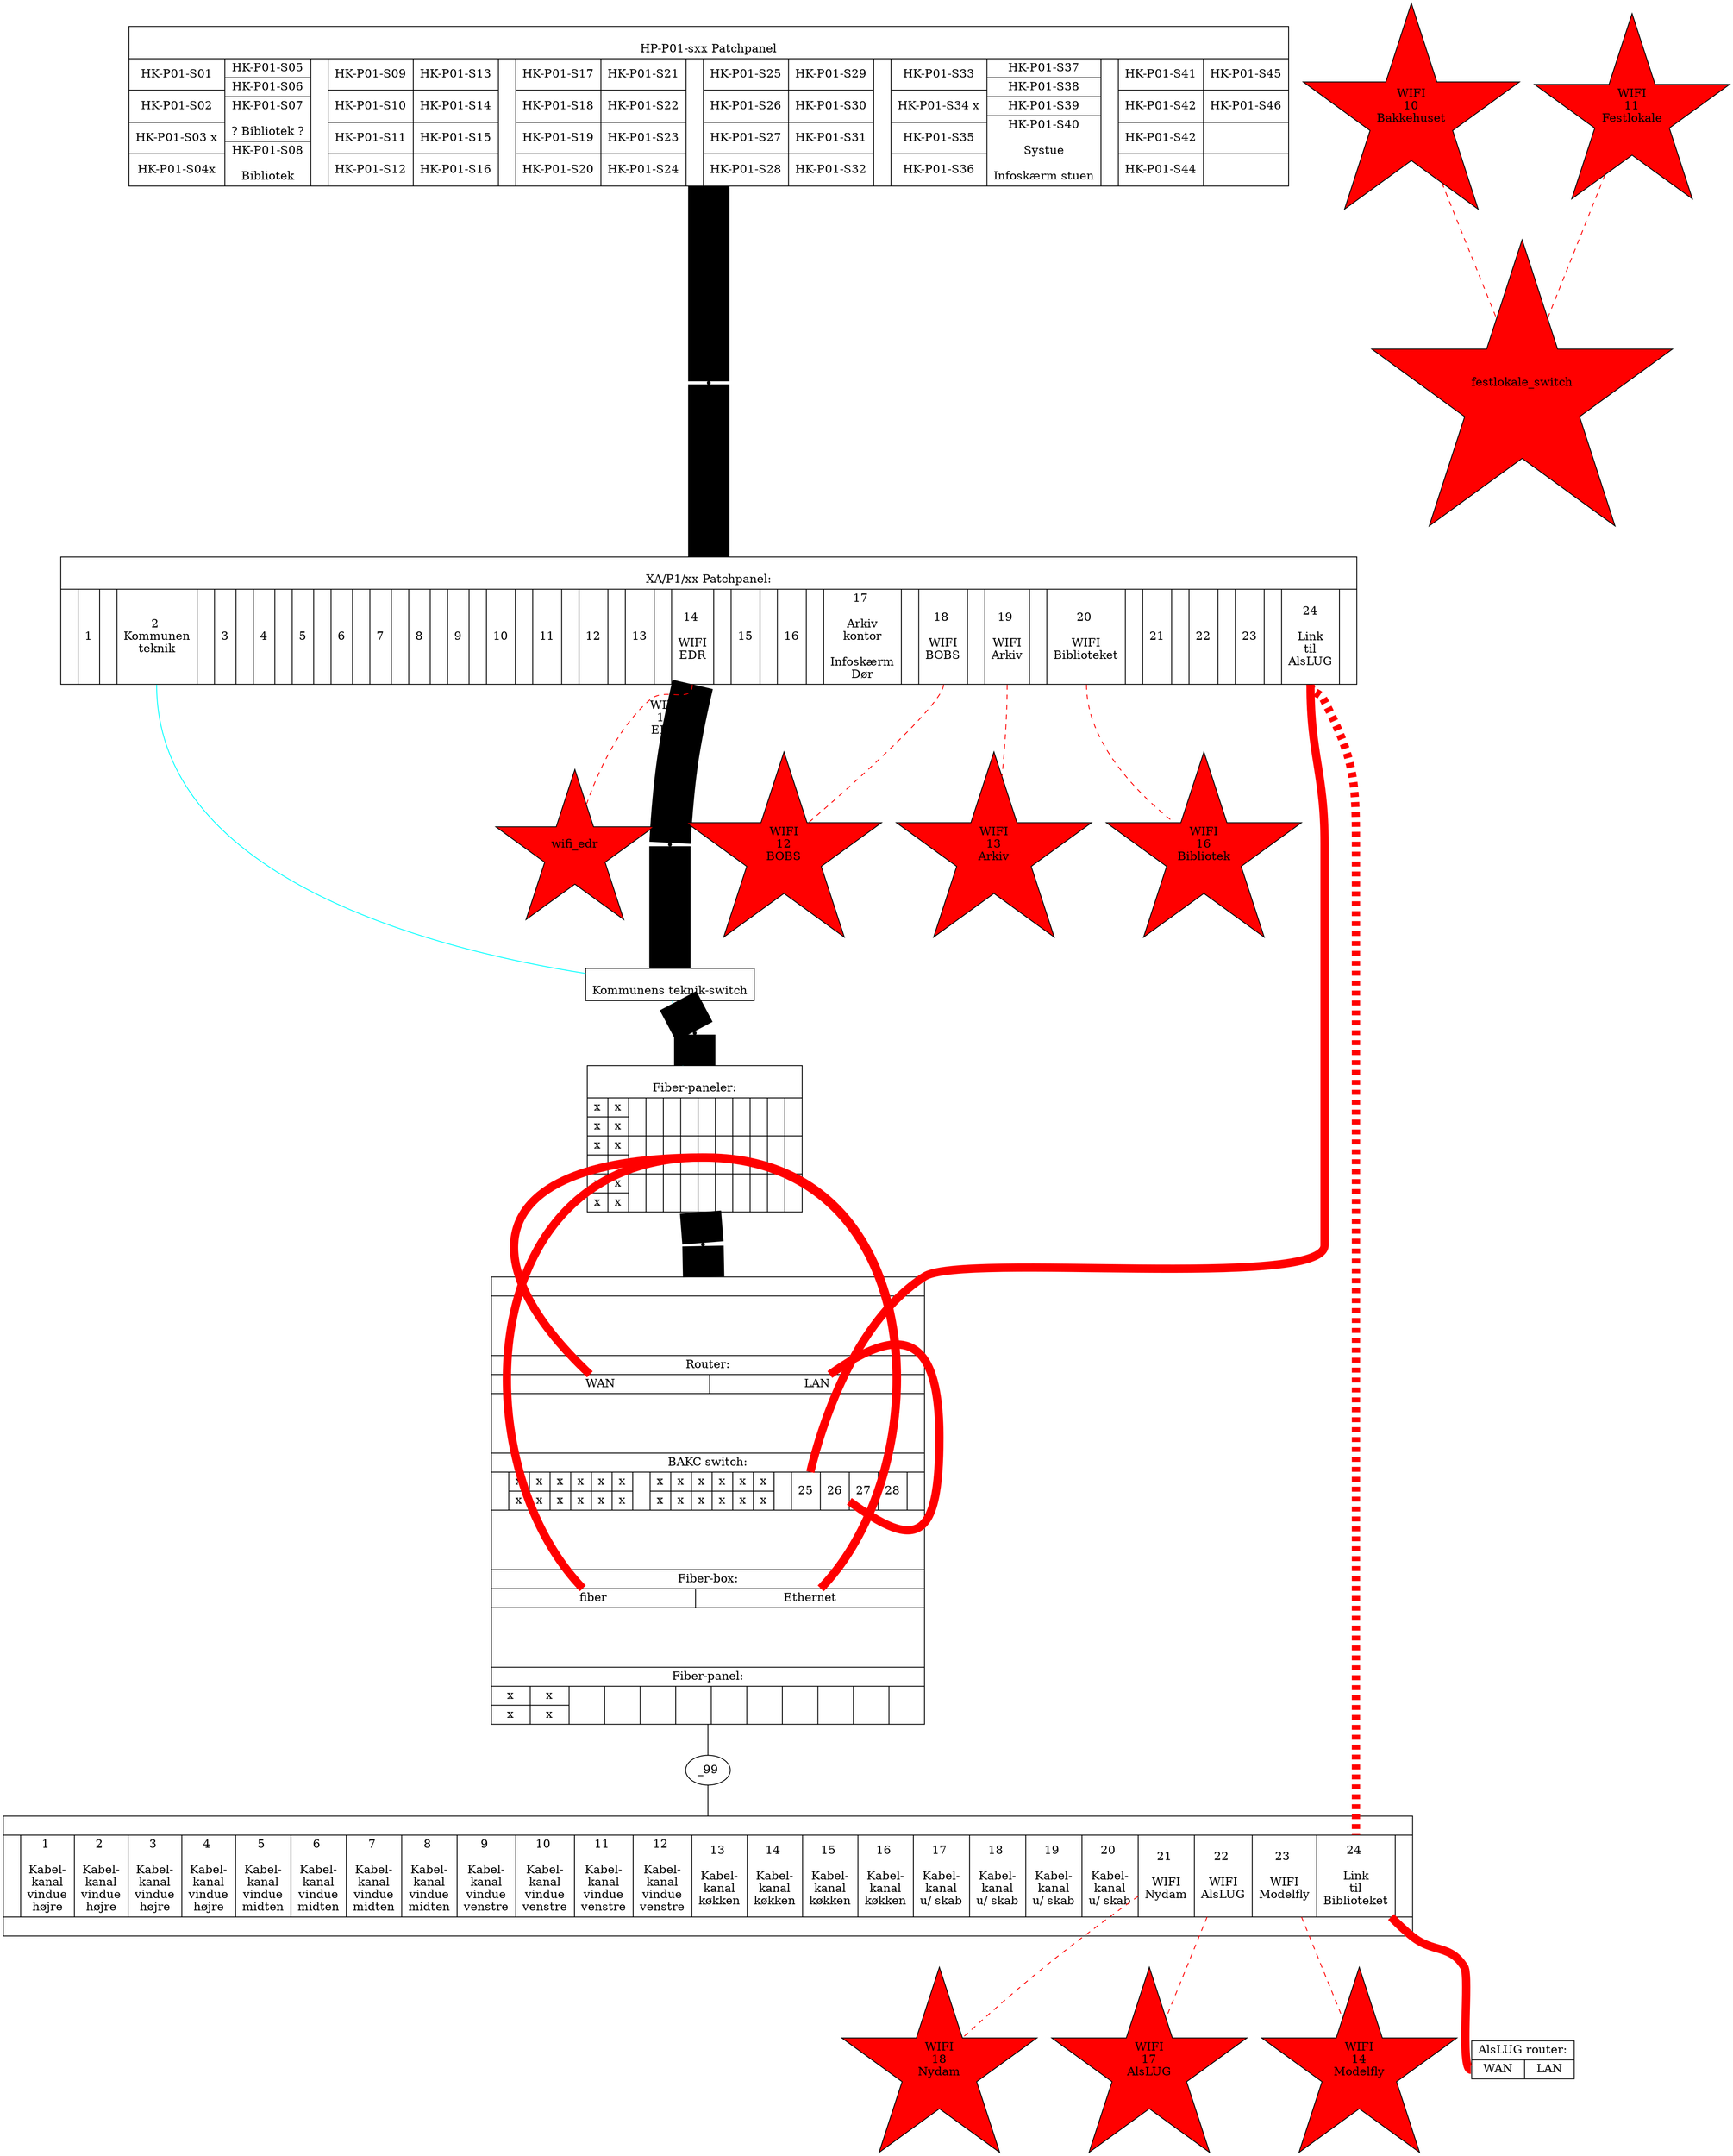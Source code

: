 digraph xxx {
  edge [ dir=none ];
//  subgraph cluster_bi_skab
{
//  	label = "Skab ved biblioteket";
	
	hk_p01 [ shape=record label="{\nHP-P01-sxx Patchpanel|
  					{
						{
							<01> HK-P01-S01|
							<02> HK-P01-S02|
							<03> HK-P01-S03 x|
							<04> HK-P01-S04x
						}|{
							<05> HK-P01-S05|
							<06> HK-P01-S06|
							<07> HK-P01-S07\n\n? Bibliotek ?|
							<08> HK-P01-S08\n\nBibliotek
						}
						||
						{
							<09> HK-P01-S09|
							<10> HK-P01-S10|
							<11> HK-P01-S11|
							<12> HK-P01-S12
						}|{
							<13> HK-P01-S13|
							<14> HK-P01-S14|
							<15> HK-P01-S15|
							<16> HK-P01-S16
						}
						||
						{
							<17> HK-P01-S17|
							<18> HK-P01-S18|
							<19> HK-P01-S19|
							<20> HK-P01-S20
						}|{
							<21> HK-P01-S21|
							<22> HK-P01-S22|
							<23> HK-P01-S23|
							<24> HK-P01-S24
						}
						||
						{
							<25> HK-P01-S25|
							<26> HK-P01-S26|
							<27> HK-P01-S27|
							<28> HK-P01-S28
						}|{
							<29> HK-P01-S29|
							<30> HK-P01-S30|
							<31> HK-P01-S31|
							<32> HK-P01-S32
						}
						||
						{
							<33> HK-P01-S33|
							<34> HK-P01-S34 x|
							<35> HK-P01-S35|
							<36> HK-P01-S36
						}|{
							<37> HK-P01-S37|
							<38> HK-P01-S38|
							<39> HK-P01-S39|
							<40> HK-P01-S40\n\nSystue\n\nInfoskærm stuen
						}
						||
						{
							<41> HK-P01-S41|
							<42> HK-P01-S42|
							<43> HK-P01-S42|
							<44> HK-P01-S44
						}|{
							<45> HK-P01-S45|
							<46> HK-P01-S46|
							|
						}
					}
				}" ];
    xa_p1 [ shape=record label="{
					\nXA/P1/xx Patchpanel:|
					{|
							<01> 1
						||
							<02> 2 \nKommunen\nteknik
						||
							<03> 3
						||
							<04> 4
						||
							<05> 5
						||
							<06> 6
						||
							<07> 7
						||
							<08> 8
						||
							<09> 9
						||
							<10> 10
						||
							<11> 11
						||
							<12> 12
						||
							<13> 13
						||
							<14> 14 \n\nWIFI\nEDR
						||
							<15> 15
						||
							<16> 16
						||
							<15> 17 \n\nArkiv\nkontor\n\nInfoskærm\nDør
						||
							<18> 18 \n\nWIFI\nBOBS
						||
							<19> 19 \n\nWIFI\nArkiv
						||
							<20> 20 \n\nWIFI\nBiblioteket
						||
							<21> 21
						||
							<22> 22
						||
							<23> 23
						||
							<24> 24\n\nLink\ntil\nAlsLUG
					|}
    				}" ];
    bib_fiberpaneler_1 [ shape=record label="{
					\nFiber-paneler:
					|
					{{x|x}|{x|x}||||||||||}
					|
					{{<kommune_fiber_1>x|<kommune_fiber_1>}|{<festlokale_fiber_1>x|<festlokale_fiber_2> x}||||||||||}
					|
					{{x|x}|{x|x}||||||||||}
    				}" ];
    kommunens_teknikswitch [ shape=record label="{\nKommunens teknik-switch}" ];
    node [ shape=point ];
    hk_p01 -> _1 -> xa_p1 -> _2 -> kommunens_teknikswitch -> _3 -> bib_fiberpaneler_1 -> _4 -> bib_skab [ penwidth=50];
  }
  bib_skab [ shape=record label="{
					|\n\n\n\n|Router:|
					{<route_wan> WAN|<router_lan> LAN}
					|\n\n\n\n|BAKC switch:|
					{
						|{x|x}|{x|x}|{x|x}|{x|x}|{x|x}|{x|x}|
						|{x|x}|{x|x}|{x|x}|{x|x}|{x|x}|{x|x}|
						|<switch_25> 25|<switch_26> 26|27|<switch_fiber> 28|
					}
					|\n\n\n\n|Fiber-box:|
					{<stofabox_fiber> fiber|<stofabox_ethernet> Ethernet}
					|\n\n\n\n|Fiber-panel:|
					{{<stofabox_ethernet> x|x}|{x|x}||||||||||}
				}" ];
  alslug_patch [ shape=record label="{
					|{|
						<1> 1 \n\nKabel-\nkanal\nvindue\nhøjre
					|
						<2> 2 \n\nKabel-\nkanal\nvindue\nhøjre
					|
						<3> 3 \n\nKabel-\nkanal\nvindue\nhøjre
					|
						<4> 4 \n\nKabel-\nkanal\nvindue\nhøjre
					|
						<5> 5 \n\nKabel-\nkanal\nvindue\nmidten
					|
						<6> 6 \n\nKabel-\nkanal\nvindue\nmidten
					|
						<7> 7 \n\nKabel-\nkanal\nvindue\nmidten
					|
						<8> 8 \n\nKabel-\nkanal\nvindue\nmidten
					|
						<9> 9 \n\nKabel-\nkanal\nvindue\nvenstre
					|
						<10> 10 \n\nKabel-\nkanal\nvindue\nvenstre
					|
						<11> 11 \n\nKabel-\nkanal\nvindue\nvenstre
					|
						<12> 12 \n\nKabel-\nkanal\nvindue\nvenstre
					|
						<13> 13 \n\nKabel-\nkanal\nkøkken
					|
						<14> 14 \n\nKabel-\nkanal\nkøkken
					|
						<15> 15 \n\nKabel-\nkanal\nkøkken
					|
						<16> 16 \n\nKabel-\nkanal\nkøkken
					|
						<17> 17 \n\nKabel-\nkanal\nu/ skab
					|
						<18> 18 \n\nKabel-\nkanal\nu/ skab
					|
						<19> 19 \n\nKabel-\nkanal\nu/ skab
					|
						<20> 20 \n\nKabel-\nkanal\nu/ skab
					|
						<21> 21 \n\nWIFI\nNydam
					|
						<22> 22 \n\nWIFI\nAlsLUG
					|
						<23> 23 \n\nWIFI\nModelfly
					|
						<24> 24 \n\nLink\ntil\nBiblioteket
					|}|
                                      }" ];
  
  xa_p1:02 -> kommunens_teknikswitch -> { bib_fiberpaneler_1:kommune_fiber_1 bib_fiberpaneler_1:kommune_fiber_2 } [ color=cyan ];
  bib_skab:stofabox_ethernet -> bib_skab:stofabox_fiber [ color=red penwidth=10 ];

  alslug_router [ shape=record label="{AlsLUG router:|{<wan> WAN|<lan> LAN}}" ];
  bib_skab:stofabox_ethernet -> bib_skab:route_wan [ color=red penwidth=10 ];
  bib_skab:router_lan -> bib_skab:switch_26 [ color=red penwidth=10 ];

  { # Ruckus accesspoints
    node [shape=star style=filled fillcolor=red ];
    edge [ color=red penwidth=1 style=dashed ];
    wifi_bakkehuset -> festlokale_switch;  wifi_bakkehuset [ label="WIFI\n10\nBakkehuset" ];
    wifi_festlokale -> festlokale_switch;  wifi_festlokale [ label="WIFI\n11\nFestlokale" ];

    xa_p1:18        -> wifi_bobs;     wifi_bobs       [ label="WIFI\n12\nBOBS"       ];
    xa_p1:19        -> wifi_arkiv;    wifi_arkiv      [ label="WIFI\n13\nArkiv"      ];
    alslug_patch:23 -> wifi_modelfly; wifi_modelfly   [ label="WIFI\n14\nModelfly"   ];
    xa_p1:14        -> wifi_edr:      wifi_edr        [ label="WIFI\n15\nEDR"        ];

    xa_p1:20        -> wifi_bib;      wifi_bib        [ label="WIFI\n16\nBibliotek"  ];
    alslug_patch:22 -> wifi_alslug;   wifi_alslug     [ label="WIFI\n17\nAlsLUG"     ];
    alslug_patch:21 -> wifi_nydam;    wifi_nydam      [ label="WIFI\n18\nNydam"      ];
  }

  bib_skab:switch_25 -> xa_p1:24                                       [ color=red penwidth=10 ];
                        xa_p1:24-> alslug_patch:24                     [ color=red penwidth=10 style=dashed ];
			           alslug_patch:24-> alslug_router:wan [ color=red penwidth=10 ];
  
  bib_skab -> _99 -> alslug_patch;
}
